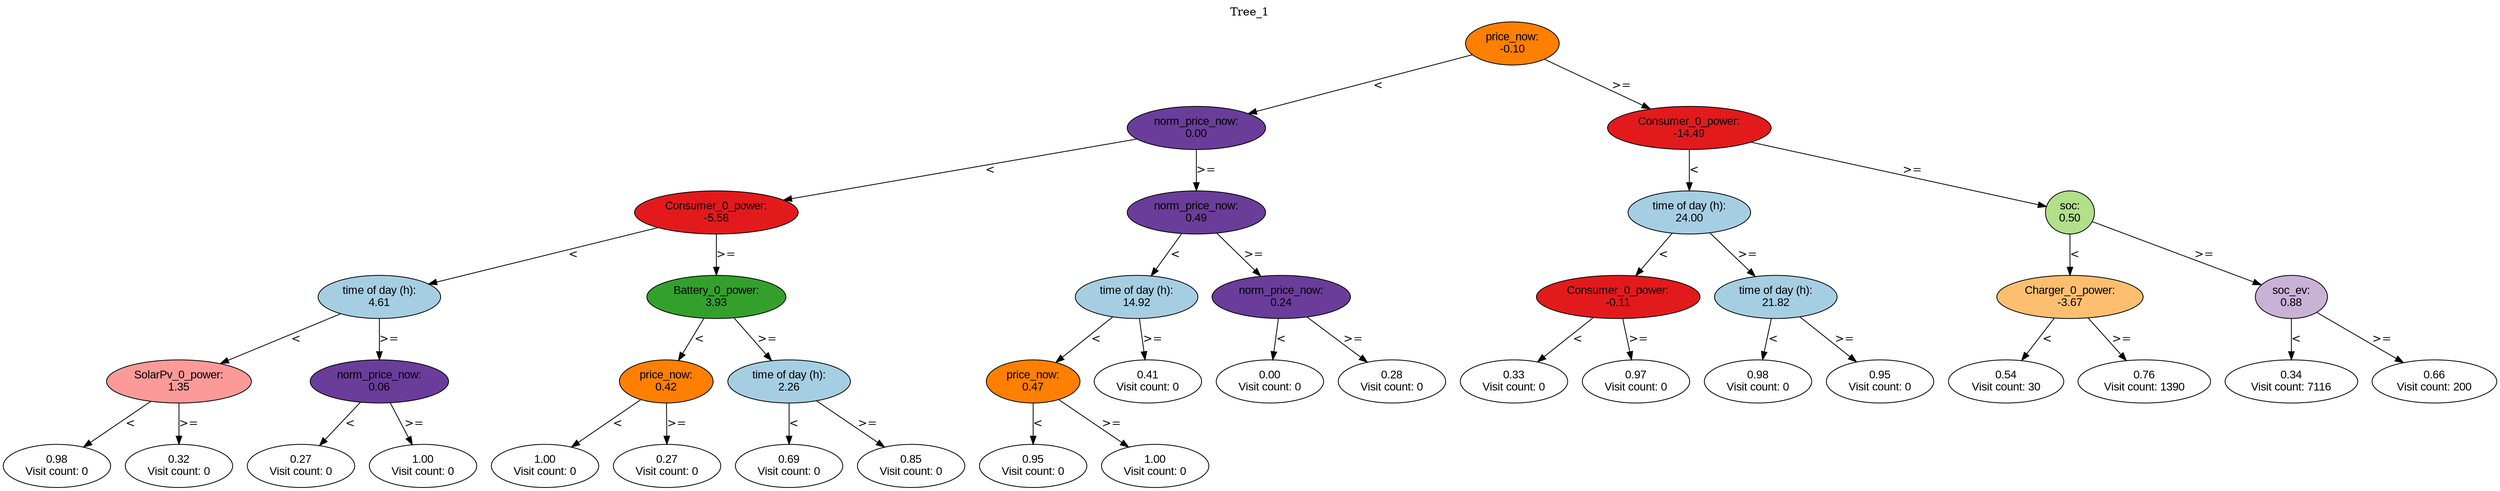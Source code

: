 digraph BST {
    node [fontname="Arial" style=filled colorscheme=paired12];
    0 [ label = "price_now:
-0.10" fillcolor=8];
    1 [ label = "norm_price_now:
0.00" fillcolor=10];
    2 [ label = "Consumer_0_power:
-5.58" fillcolor=6];
    3 [ label = "time of day (h):
4.61" fillcolor=1];
    4 [ label = "SolarPv_0_power:
1.35" fillcolor=5];
    5 [ label = "0.98
Visit count: 0" fillcolor=white];
    6 [ label = "0.32
Visit count: 0" fillcolor=white];
    7 [ label = "norm_price_now:
0.06" fillcolor=10];
    8 [ label = "0.27
Visit count: 0" fillcolor=white];
    9 [ label = "1.00
Visit count: 0" fillcolor=white];
    10 [ label = "Battery_0_power:
3.93" fillcolor=4];
    11 [ label = "price_now:
0.42" fillcolor=8];
    12 [ label = "1.00
Visit count: 0" fillcolor=white];
    13 [ label = "0.27
Visit count: 0" fillcolor=white];
    14 [ label = "time of day (h):
2.26" fillcolor=1];
    15 [ label = "0.69
Visit count: 0" fillcolor=white];
    16 [ label = "0.85
Visit count: 0" fillcolor=white];
    17 [ label = "norm_price_now:
0.49" fillcolor=10];
    18 [ label = "time of day (h):
14.92" fillcolor=1];
    19 [ label = "price_now:
0.47" fillcolor=8];
    20 [ label = "0.95
Visit count: 0" fillcolor=white];
    21 [ label = "1.00
Visit count: 0" fillcolor=white];
    22 [ label = "0.41
Visit count: 0" fillcolor=white];
    23 [ label = "norm_price_now:
0.24" fillcolor=10];
    24 [ label = "0.00
Visit count: 0" fillcolor=white];
    25 [ label = "0.28
Visit count: 0" fillcolor=white];
    26 [ label = "Consumer_0_power:
-14.49" fillcolor=6];
    27 [ label = "time of day (h):
24.00" fillcolor=1];
    28 [ label = "Consumer_0_power:
-0.11" fillcolor=6];
    29 [ label = "0.33
Visit count: 0" fillcolor=white];
    30 [ label = "0.97
Visit count: 0" fillcolor=white];
    31 [ label = "time of day (h):
21.82" fillcolor=1];
    32 [ label = "0.98
Visit count: 0" fillcolor=white];
    33 [ label = "0.95
Visit count: 0" fillcolor=white];
    34 [ label = "soc:
0.50" fillcolor=3];
    35 [ label = "Charger_0_power:
-3.67" fillcolor=7];
    36 [ label = "0.54
Visit count: 30" fillcolor=white];
    37 [ label = "0.76
Visit count: 1390" fillcolor=white];
    38 [ label = "soc_ev:
0.88" fillcolor=9];
    39 [ label = "0.34
Visit count: 7116" fillcolor=white];
    40 [ label = "0.66
Visit count: 200" fillcolor=white];

    0  -> 1[ label = "<"];
    0  -> 26[ label = ">="];
    1  -> 2[ label = "<"];
    1  -> 17[ label = ">="];
    2  -> 3[ label = "<"];
    2  -> 10[ label = ">="];
    3  -> 4[ label = "<"];
    3  -> 7[ label = ">="];
    4  -> 5[ label = "<"];
    4  -> 6[ label = ">="];
    7  -> 8[ label = "<"];
    7  -> 9[ label = ">="];
    10  -> 11[ label = "<"];
    10  -> 14[ label = ">="];
    11  -> 12[ label = "<"];
    11  -> 13[ label = ">="];
    14  -> 15[ label = "<"];
    14  -> 16[ label = ">="];
    17  -> 18[ label = "<"];
    17  -> 23[ label = ">="];
    18  -> 19[ label = "<"];
    18  -> 22[ label = ">="];
    19  -> 20[ label = "<"];
    19  -> 21[ label = ">="];
    23  -> 24[ label = "<"];
    23  -> 25[ label = ">="];
    26  -> 27[ label = "<"];
    26  -> 34[ label = ">="];
    27  -> 28[ label = "<"];
    27  -> 31[ label = ">="];
    28  -> 29[ label = "<"];
    28  -> 30[ label = ">="];
    31  -> 32[ label = "<"];
    31  -> 33[ label = ">="];
    34  -> 35[ label = "<"];
    34  -> 38[ label = ">="];
    35  -> 36[ label = "<"];
    35  -> 37[ label = ">="];
    38  -> 39[ label = "<"];
    38  -> 40[ label = ">="];

    labelloc="t";
    label="Tree_1";
}